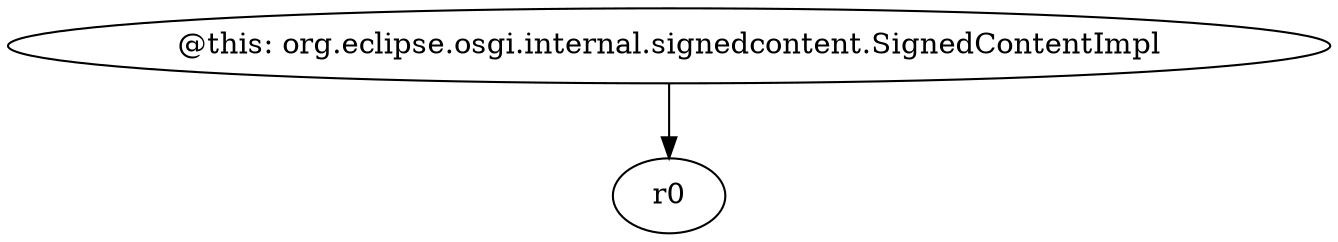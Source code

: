 digraph g {
0[label="@this: org.eclipse.osgi.internal.signedcontent.SignedContentImpl"]
1[label="r0"]
0->1[label=""]
}
